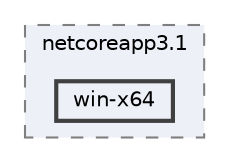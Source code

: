 digraph "D:/Workspaces/pipiorg/PiPiCSharp/PiPiCSharp/obj/Release/netcoreapp3.1/win-x64"
{
 // LATEX_PDF_SIZE
  bgcolor="transparent";
  edge [fontname=Helvetica,fontsize=10,labelfontname=Helvetica,labelfontsize=10];
  node [fontname=Helvetica,fontsize=10,shape=box,height=0.2,width=0.4];
  compound=true
  subgraph clusterdir_e4425e37a8217898eed23c2cc7cd8a28 {
    graph [ bgcolor="#edf0f7", pencolor="grey50", label="netcoreapp3.1", fontname=Helvetica,fontsize=10 style="filled,dashed", URL="dir_e4425e37a8217898eed23c2cc7cd8a28.html",tooltip=""]
  dir_51cd548bf13ab22504b32d7594f3192d [label="win-x64", fillcolor="#edf0f7", color="grey25", style="filled,bold", URL="dir_51cd548bf13ab22504b32d7594f3192d.html",tooltip=""];
  }
}
